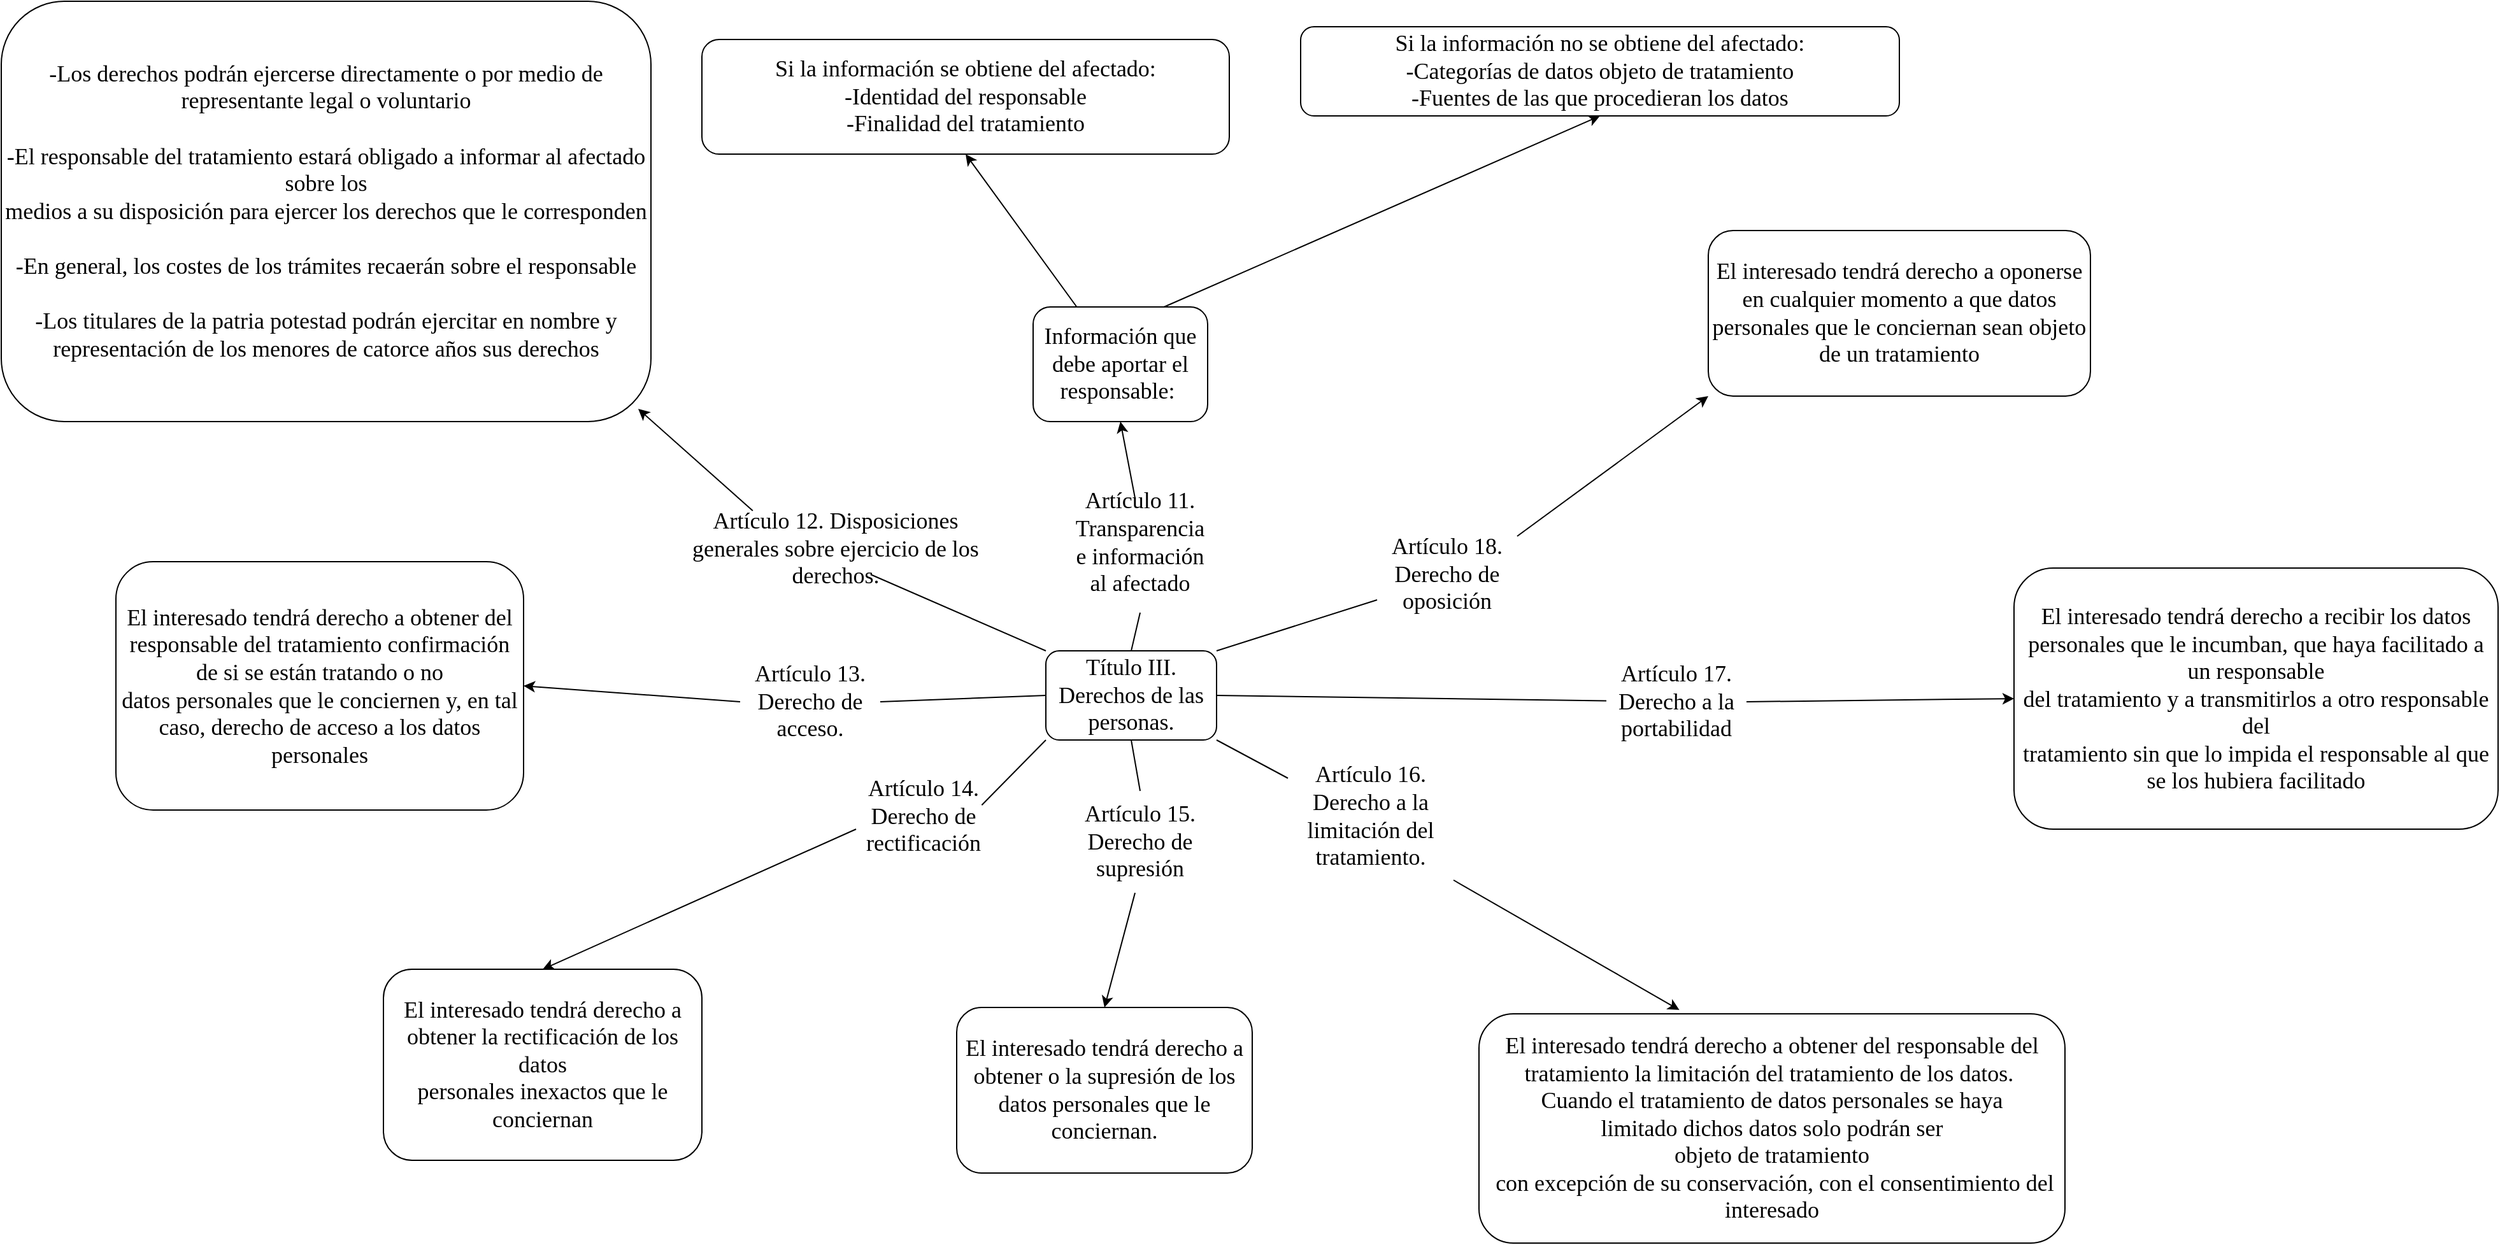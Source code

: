 <mxfile version="14.4.8" type="github">
  <diagram id="hDlai8KwJyfp5ygMdkSd" name="Page-1">
    <mxGraphModel dx="3201" dy="2303" grid="1" gridSize="10" guides="1" tooltips="1" connect="1" arrows="1" fold="1" page="1" pageScale="1" pageWidth="827" pageHeight="1169" math="0" shadow="0">
      <root>
        <mxCell id="0" />
        <mxCell id="1" parent="0" />
        <mxCell id="vOUudeW_BmgEyp0vM7fF-8" value="&lt;font face=&quot;Verdana&quot; style=&quot;font-size: 18px&quot;&gt;Título III. Derechos de las personas.&lt;/font&gt;" style="rounded=1;whiteSpace=wrap;html=1;fillColor=#FFFFFF;" vertex="1" parent="1">
          <mxGeometry x="340" y="210" width="134" height="70" as="geometry" />
        </mxCell>
        <mxCell id="vOUudeW_BmgEyp0vM7fF-9" value="&lt;font face=&quot;Verdana&quot; style=&quot;font-size: 18px&quot;&gt;Información que debe aportar el responsable:&amp;nbsp;&lt;/font&gt;" style="rounded=1;whiteSpace=wrap;html=1;fillColor=#FFFFFF;" vertex="1" parent="1">
          <mxGeometry x="330" y="-60" width="137" height="90" as="geometry" />
        </mxCell>
        <mxCell id="vOUudeW_BmgEyp0vM7fF-10" value="&lt;font style=&quot;font-size: 18px&quot; face=&quot;Verdana&quot;&gt;-Los derechos&amp;nbsp;podrán ejercerse directamente o por medio de representante legal o voluntario&lt;br&gt;&lt;br&gt;-El responsable del tratamiento estará obligado a informar al afectado sobre los&lt;br&gt;medios a su disposición para ejercer los derechos que le corresponden&lt;br&gt;&lt;br&gt;-En general, los costes de los trámites recaerán sobre el responsable&lt;br&gt;&lt;br&gt;-Los titulares de la patria potestad podrán ejercitar en nombre y&lt;br&gt;representación de los menores de catorce años sus derechos&lt;/font&gt;" style="rounded=1;whiteSpace=wrap;html=1;fillColor=#FFFFFF;" vertex="1" parent="1">
          <mxGeometry x="-480" y="-300" width="510" height="330" as="geometry" />
        </mxCell>
        <mxCell id="vOUudeW_BmgEyp0vM7fF-11" value="&lt;font face=&quot;Verdana&quot; style=&quot;font-size: 18px&quot;&gt;El interesado tendrá derecho a obtener del responsable del tratamiento confirmación de si se están tratando o no&lt;br&gt;datos personales que le conciernen y, en tal caso, derecho de acceso a los datos personales&lt;/font&gt;" style="rounded=1;whiteSpace=wrap;html=1;fillColor=#FFFFFF;" vertex="1" parent="1">
          <mxGeometry x="-390" y="140" width="320" height="195" as="geometry" />
        </mxCell>
        <mxCell id="vOUudeW_BmgEyp0vM7fF-12" value="&lt;font face=&quot;Verdana&quot; style=&quot;font-size: 18px&quot;&gt;El interesado tendrá derecho a obtener la rectificación de los datos&lt;br&gt;personales inexactos que le conciernan&lt;/font&gt;" style="rounded=1;whiteSpace=wrap;html=1;fillColor=#FFFFFF;" vertex="1" parent="1">
          <mxGeometry x="-180" y="460" width="250" height="150" as="geometry" />
        </mxCell>
        <mxCell id="vOUudeW_BmgEyp0vM7fF-13" value="&lt;font face=&quot;Verdana&quot; style=&quot;font-size: 18px&quot;&gt;El interesado tendrá derecho a obtener&amp;nbsp;o la supresión de los&lt;br&gt;datos personales que le conciernan.&lt;/font&gt;" style="rounded=1;whiteSpace=wrap;html=1;fillColor=#FFFFFF;" vertex="1" parent="1">
          <mxGeometry x="270" y="490" width="232" height="130" as="geometry" />
        </mxCell>
        <mxCell id="vOUudeW_BmgEyp0vM7fF-14" value="&lt;font face=&quot;Verdana&quot; style=&quot;font-size: 18px&quot;&gt;&lt;font&gt;El interesado tendrá derecho a obtener del responsable del tratamiento la limitación del tratamiento de los datos.&amp;nbsp;&lt;br&gt;Cuando el tratamiento de datos personales se haya limitado&amp;nbsp;&lt;/font&gt;dichos datos solo podrán ser&lt;br&gt;objeto de tratamiento&lt;font&gt;&lt;br&gt;&amp;nbsp;con excepción de su conservación, con el consentimiento del interesado&lt;/font&gt;&lt;/font&gt;" style="rounded=1;whiteSpace=wrap;html=1;fillColor=#FFFFFF;" vertex="1" parent="1">
          <mxGeometry x="680" y="495" width="460" height="180" as="geometry" />
        </mxCell>
        <mxCell id="vOUudeW_BmgEyp0vM7fF-15" value="&lt;font face=&quot;Verdana&quot; style=&quot;font-size: 18px&quot;&gt;El interesado tendrá derecho a recibir los datos personales que le incumban, que haya facilitado a un responsable&lt;br&gt;del tratamiento&amp;nbsp;y a transmitirlos a otro responsable del&lt;br&gt;tratamiento sin que lo impida el responsable al que se los hubiera facilitado&lt;/font&gt;" style="rounded=1;whiteSpace=wrap;html=1;fillColor=#FFFFFF;" vertex="1" parent="1">
          <mxGeometry x="1100" y="145" width="380" height="205" as="geometry" />
        </mxCell>
        <mxCell id="vOUudeW_BmgEyp0vM7fF-16" value="" style="endArrow=none;html=1;exitX=0.5;exitY=0;exitDx=0;exitDy=0;" edge="1" parent="1" source="vOUudeW_BmgEyp0vM7fF-8">
          <mxGeometry width="50" height="50" relative="1" as="geometry">
            <mxPoint x="410" y="310" as="sourcePoint" />
            <mxPoint x="414" y="180" as="targetPoint" />
          </mxGeometry>
        </mxCell>
        <mxCell id="vOUudeW_BmgEyp0vM7fF-17" value="&lt;font face=&quot;Verdana&quot; style=&quot;font-size: 18px&quot;&gt;Artículo 11. Transparencia e información al afectado&lt;/font&gt;" style="text;html=1;strokeColor=none;fillColor=none;align=center;verticalAlign=middle;whiteSpace=wrap;rounded=0;" vertex="1" parent="1">
          <mxGeometry x="374" y="100" width="80" height="50" as="geometry" />
        </mxCell>
        <mxCell id="vOUudeW_BmgEyp0vM7fF-18" value="" style="endArrow=classic;html=1;entryX=0.5;entryY=1;entryDx=0;entryDy=0;" edge="1" parent="1" target="vOUudeW_BmgEyp0vM7fF-9">
          <mxGeometry width="50" height="50" relative="1" as="geometry">
            <mxPoint x="410" y="90" as="sourcePoint" />
            <mxPoint x="407" y="40" as="targetPoint" />
          </mxGeometry>
        </mxCell>
        <mxCell id="vOUudeW_BmgEyp0vM7fF-19" value="" style="endArrow=none;html=1;exitX=0;exitY=0;exitDx=0;exitDy=0;entryX=0.619;entryY=1.5;entryDx=0;entryDy=0;entryPerimeter=0;" edge="1" parent="1" source="vOUudeW_BmgEyp0vM7fF-8" target="vOUudeW_BmgEyp0vM7fF-20">
          <mxGeometry width="50" height="50" relative="1" as="geometry">
            <mxPoint x="410" y="280" as="sourcePoint" />
            <mxPoint x="150" y="280" as="targetPoint" />
          </mxGeometry>
        </mxCell>
        <mxCell id="vOUudeW_BmgEyp0vM7fF-20" value="&lt;font style=&quot;font-size: 18px&quot; face=&quot;Verdana&quot;&gt;Artículo 12. Disposiciones generales sobre ejercicio de los derechos.&lt;/font&gt;" style="text;html=1;strokeColor=none;fillColor=none;align=center;verticalAlign=middle;whiteSpace=wrap;rounded=0;" vertex="1" parent="1">
          <mxGeometry x="60" y="120" width="230" height="20" as="geometry" />
        </mxCell>
        <mxCell id="vOUudeW_BmgEyp0vM7fF-21" value="" style="endArrow=classic;html=1;exitX=0.217;exitY=-1;exitDx=0;exitDy=0;exitPerimeter=0;" edge="1" parent="1" source="vOUudeW_BmgEyp0vM7fF-20">
          <mxGeometry width="50" height="50" relative="1" as="geometry">
            <mxPoint x="130" y="100" as="sourcePoint" />
            <mxPoint x="20" y="20" as="targetPoint" />
          </mxGeometry>
        </mxCell>
        <mxCell id="vOUudeW_BmgEyp0vM7fF-22" value="" style="endArrow=none;html=1;exitX=0;exitY=0.5;exitDx=0;exitDy=0;entryX=1;entryY=0.5;entryDx=0;entryDy=0;" edge="1" parent="1" source="vOUudeW_BmgEyp0vM7fF-8" target="vOUudeW_BmgEyp0vM7fF-23">
          <mxGeometry width="50" height="50" relative="1" as="geometry">
            <mxPoint x="410" y="230" as="sourcePoint" />
            <mxPoint x="260" y="260" as="targetPoint" />
          </mxGeometry>
        </mxCell>
        <mxCell id="vOUudeW_BmgEyp0vM7fF-23" value="&lt;font face=&quot;Verdana&quot; style=&quot;font-size: 18px&quot;&gt;Artículo 13. Derecho de acceso.&lt;/font&gt;" style="text;html=1;strokeColor=none;fillColor=none;align=center;verticalAlign=middle;whiteSpace=wrap;rounded=0;" vertex="1" parent="1">
          <mxGeometry x="100" y="240" width="110" height="20" as="geometry" />
        </mxCell>
        <mxCell id="vOUudeW_BmgEyp0vM7fF-24" value="" style="endArrow=classic;html=1;exitX=0;exitY=0.5;exitDx=0;exitDy=0;entryX=1;entryY=0.5;entryDx=0;entryDy=0;" edge="1" parent="1" source="vOUudeW_BmgEyp0vM7fF-23" target="vOUudeW_BmgEyp0vM7fF-11">
          <mxGeometry width="50" height="50" relative="1" as="geometry">
            <mxPoint x="269" y="350" as="sourcePoint" />
            <mxPoint x="30" y="240" as="targetPoint" />
          </mxGeometry>
        </mxCell>
        <mxCell id="vOUudeW_BmgEyp0vM7fF-27" value="" style="endArrow=none;html=1;exitX=0;exitY=1;exitDx=0;exitDy=0;entryX=0.931;entryY=0.056;entryDx=0;entryDy=0;entryPerimeter=0;" edge="1" parent="1" source="vOUudeW_BmgEyp0vM7fF-8" target="vOUudeW_BmgEyp0vM7fF-28">
          <mxGeometry width="50" height="50" relative="1" as="geometry">
            <mxPoint x="450" y="310" as="sourcePoint" />
            <mxPoint x="290" y="320" as="targetPoint" />
          </mxGeometry>
        </mxCell>
        <mxCell id="vOUudeW_BmgEyp0vM7fF-28" value="&lt;font face=&quot;Verdana&quot; style=&quot;font-size: 18px&quot;&gt;Artículo 14. Derecho de rectificación&lt;/font&gt;" style="text;html=1;strokeColor=none;fillColor=none;align=center;verticalAlign=middle;whiteSpace=wrap;rounded=0;" vertex="1" parent="1">
          <mxGeometry x="191" y="330" width="106" height="20" as="geometry" />
        </mxCell>
        <mxCell id="vOUudeW_BmgEyp0vM7fF-29" value="" style="endArrow=classic;html=1;exitX=0;exitY=1;exitDx=0;exitDy=0;entryX=0.5;entryY=0;entryDx=0;entryDy=0;" edge="1" parent="1" source="vOUudeW_BmgEyp0vM7fF-28" target="vOUudeW_BmgEyp0vM7fF-12">
          <mxGeometry width="50" height="50" relative="1" as="geometry">
            <mxPoint x="190" y="380" as="sourcePoint" />
            <mxPoint x="190" y="448" as="targetPoint" />
          </mxGeometry>
        </mxCell>
        <mxCell id="vOUudeW_BmgEyp0vM7fF-30" value="" style="endArrow=none;html=1;exitX=1;exitY=0.5;exitDx=0;exitDy=0;" edge="1" parent="1" source="vOUudeW_BmgEyp0vM7fF-8" target="vOUudeW_BmgEyp0vM7fF-39">
          <mxGeometry width="50" height="50" relative="1" as="geometry">
            <mxPoint x="410" y="170" as="sourcePoint" />
            <mxPoint x="820" y="250" as="targetPoint" />
          </mxGeometry>
        </mxCell>
        <mxCell id="vOUudeW_BmgEyp0vM7fF-31" value="" style="endArrow=none;html=1;exitX=1;exitY=1;exitDx=0;exitDy=0;" edge="1" parent="1" source="vOUudeW_BmgEyp0vM7fF-8">
          <mxGeometry width="50" height="50" relative="1" as="geometry">
            <mxPoint x="410" y="170" as="sourcePoint" />
            <mxPoint x="530" y="310" as="targetPoint" />
          </mxGeometry>
        </mxCell>
        <mxCell id="vOUudeW_BmgEyp0vM7fF-32" value="" style="endArrow=none;html=1;exitX=0.5;exitY=1;exitDx=0;exitDy=0;" edge="1" parent="1" source="vOUudeW_BmgEyp0vM7fF-8">
          <mxGeometry width="50" height="50" relative="1" as="geometry">
            <mxPoint x="410" y="170" as="sourcePoint" />
            <mxPoint x="414" y="320" as="targetPoint" />
          </mxGeometry>
        </mxCell>
        <mxCell id="vOUudeW_BmgEyp0vM7fF-33" value="&lt;font face=&quot;Verdana&quot; style=&quot;font-size: 18px&quot;&gt;Artículo 15. Derecho de supresión&lt;/font&gt;" style="text;html=1;strokeColor=none;fillColor=none;align=center;verticalAlign=middle;whiteSpace=wrap;rounded=0;" vertex="1" parent="1">
          <mxGeometry x="359" y="350" width="110" height="20" as="geometry" />
        </mxCell>
        <mxCell id="vOUudeW_BmgEyp0vM7fF-34" value="" style="endArrow=classic;html=1;entryX=0.5;entryY=0;entryDx=0;entryDy=0;" edge="1" parent="1" target="vOUudeW_BmgEyp0vM7fF-13">
          <mxGeometry width="50" height="50" relative="1" as="geometry">
            <mxPoint x="410" y="400" as="sourcePoint" />
            <mxPoint x="540" y="410" as="targetPoint" />
          </mxGeometry>
        </mxCell>
        <mxCell id="vOUudeW_BmgEyp0vM7fF-35" value="&lt;font face=&quot;Verdana&quot; style=&quot;font-size: 18px&quot;&gt;Artículo 16. Derecho a la limitación del tratamiento.&lt;/font&gt;" style="text;html=1;strokeColor=none;fillColor=none;align=center;verticalAlign=middle;whiteSpace=wrap;rounded=0;" vertex="1" parent="1">
          <mxGeometry x="540" y="330" width="110" height="20" as="geometry" />
        </mxCell>
        <mxCell id="vOUudeW_BmgEyp0vM7fF-36" value="" style="endArrow=classic;html=1;entryX=0.342;entryY=-0.017;entryDx=0;entryDy=0;entryPerimeter=0;" edge="1" parent="1" target="vOUudeW_BmgEyp0vM7fF-14">
          <mxGeometry width="50" height="50" relative="1" as="geometry">
            <mxPoint x="660" y="390" as="sourcePoint" />
            <mxPoint x="460" y="50" as="targetPoint" />
          </mxGeometry>
        </mxCell>
        <mxCell id="vOUudeW_BmgEyp0vM7fF-39" value="&lt;font face=&quot;Verdana&quot; style=&quot;font-size: 18px&quot;&gt;Artículo 17. Derecho a la portabilidad&lt;/font&gt;" style="text;html=1;strokeColor=none;fillColor=none;align=center;verticalAlign=middle;whiteSpace=wrap;rounded=0;" vertex="1" parent="1">
          <mxGeometry x="780" y="240" width="110" height="20" as="geometry" />
        </mxCell>
        <mxCell id="vOUudeW_BmgEyp0vM7fF-40" value="" style="endArrow=classic;html=1;entryX=0;entryY=0.5;entryDx=0;entryDy=0;exitX=1;exitY=0.5;exitDx=0;exitDy=0;" edge="1" parent="1" source="vOUudeW_BmgEyp0vM7fF-39" target="vOUudeW_BmgEyp0vM7fF-15">
          <mxGeometry width="50" height="50" relative="1" as="geometry">
            <mxPoint x="840" y="300" as="sourcePoint" />
            <mxPoint x="500" y="110" as="targetPoint" />
          </mxGeometry>
        </mxCell>
        <mxCell id="vOUudeW_BmgEyp0vM7fF-41" value="" style="endArrow=none;html=1;exitX=1;exitY=0;exitDx=0;exitDy=0;" edge="1" parent="1" source="vOUudeW_BmgEyp0vM7fF-8">
          <mxGeometry width="50" height="50" relative="1" as="geometry">
            <mxPoint x="450" y="260" as="sourcePoint" />
            <mxPoint x="600" y="170" as="targetPoint" />
          </mxGeometry>
        </mxCell>
        <mxCell id="vOUudeW_BmgEyp0vM7fF-42" value="&lt;font face=&quot;Verdana&quot; style=&quot;font-size: 18px&quot;&gt;Artículo 18. Derecho de oposición&lt;/font&gt;" style="text;html=1;strokeColor=none;fillColor=none;align=center;verticalAlign=middle;whiteSpace=wrap;rounded=0;" vertex="1" parent="1">
          <mxGeometry x="600" y="140" width="110" height="20" as="geometry" />
        </mxCell>
        <mxCell id="vOUudeW_BmgEyp0vM7fF-43" value="&lt;font face=&quot;Verdana&quot; style=&quot;font-size: 18px&quot;&gt;El interesado tendrá derecho a oponerse en cualquier momento&amp;nbsp;a que datos personales que le conciernan sean objeto de un tratamiento&lt;/font&gt;" style="rounded=1;whiteSpace=wrap;html=1;fillColor=#FFFFFF;" vertex="1" parent="1">
          <mxGeometry x="860" y="-120" width="300" height="130" as="geometry" />
        </mxCell>
        <mxCell id="vOUudeW_BmgEyp0vM7fF-44" value="" style="endArrow=classic;html=1;entryX=0;entryY=1;entryDx=0;entryDy=0;" edge="1" parent="1" target="vOUudeW_BmgEyp0vM7fF-43">
          <mxGeometry width="50" height="50" relative="1" as="geometry">
            <mxPoint x="710" y="120" as="sourcePoint" />
            <mxPoint x="800" y="80" as="targetPoint" />
          </mxGeometry>
        </mxCell>
        <mxCell id="vOUudeW_BmgEyp0vM7fF-45" value="" style="endArrow=classic;html=1;exitX=0.25;exitY=0;exitDx=0;exitDy=0;entryX=0.5;entryY=1;entryDx=0;entryDy=0;" edge="1" parent="1" source="vOUudeW_BmgEyp0vM7fF-9" target="vOUudeW_BmgEyp0vM7fF-47">
          <mxGeometry width="50" height="50" relative="1" as="geometry">
            <mxPoint x="480" y="550" as="sourcePoint" />
            <mxPoint x="-100" y="520" as="targetPoint" />
          </mxGeometry>
        </mxCell>
        <mxCell id="vOUudeW_BmgEyp0vM7fF-46" value="" style="endArrow=classic;html=1;exitX=0.75;exitY=0;exitDx=0;exitDy=0;entryX=0.5;entryY=1;entryDx=0;entryDy=0;" edge="1" parent="1" source="vOUudeW_BmgEyp0vM7fF-9" target="vOUudeW_BmgEyp0vM7fF-48">
          <mxGeometry width="50" height="50" relative="1" as="geometry">
            <mxPoint x="480" y="550" as="sourcePoint" />
            <mxPoint x="60" y="520" as="targetPoint" />
          </mxGeometry>
        </mxCell>
        <mxCell id="vOUudeW_BmgEyp0vM7fF-47" value="&lt;font face=&quot;Verdana&quot;&gt;&lt;font style=&quot;font-size: 18px&quot;&gt;Si la información se obtiene del afectado:&lt;br&gt;-Identidad del responsable&lt;br&gt;-Finalidad del tratamiento&lt;/font&gt;&lt;br&gt;&lt;/font&gt;" style="rounded=1;whiteSpace=wrap;html=1;fillColor=#FFFFFF;" vertex="1" parent="1">
          <mxGeometry x="70" y="-270" width="414" height="90" as="geometry" />
        </mxCell>
        <mxCell id="vOUudeW_BmgEyp0vM7fF-48" value="&lt;font face=&quot;Verdana&quot; style=&quot;font-size: 18px&quot;&gt;Si la información no se obtiene del afectado:&lt;br&gt;-Categorías de datos objeto de tratamiento&lt;br&gt;-Fuentes de las que procedieran los datos&lt;/font&gt;" style="rounded=1;whiteSpace=wrap;html=1;fillColor=#FFFFFF;" vertex="1" parent="1">
          <mxGeometry x="540" y="-280" width="470" height="70" as="geometry" />
        </mxCell>
      </root>
    </mxGraphModel>
  </diagram>
</mxfile>
